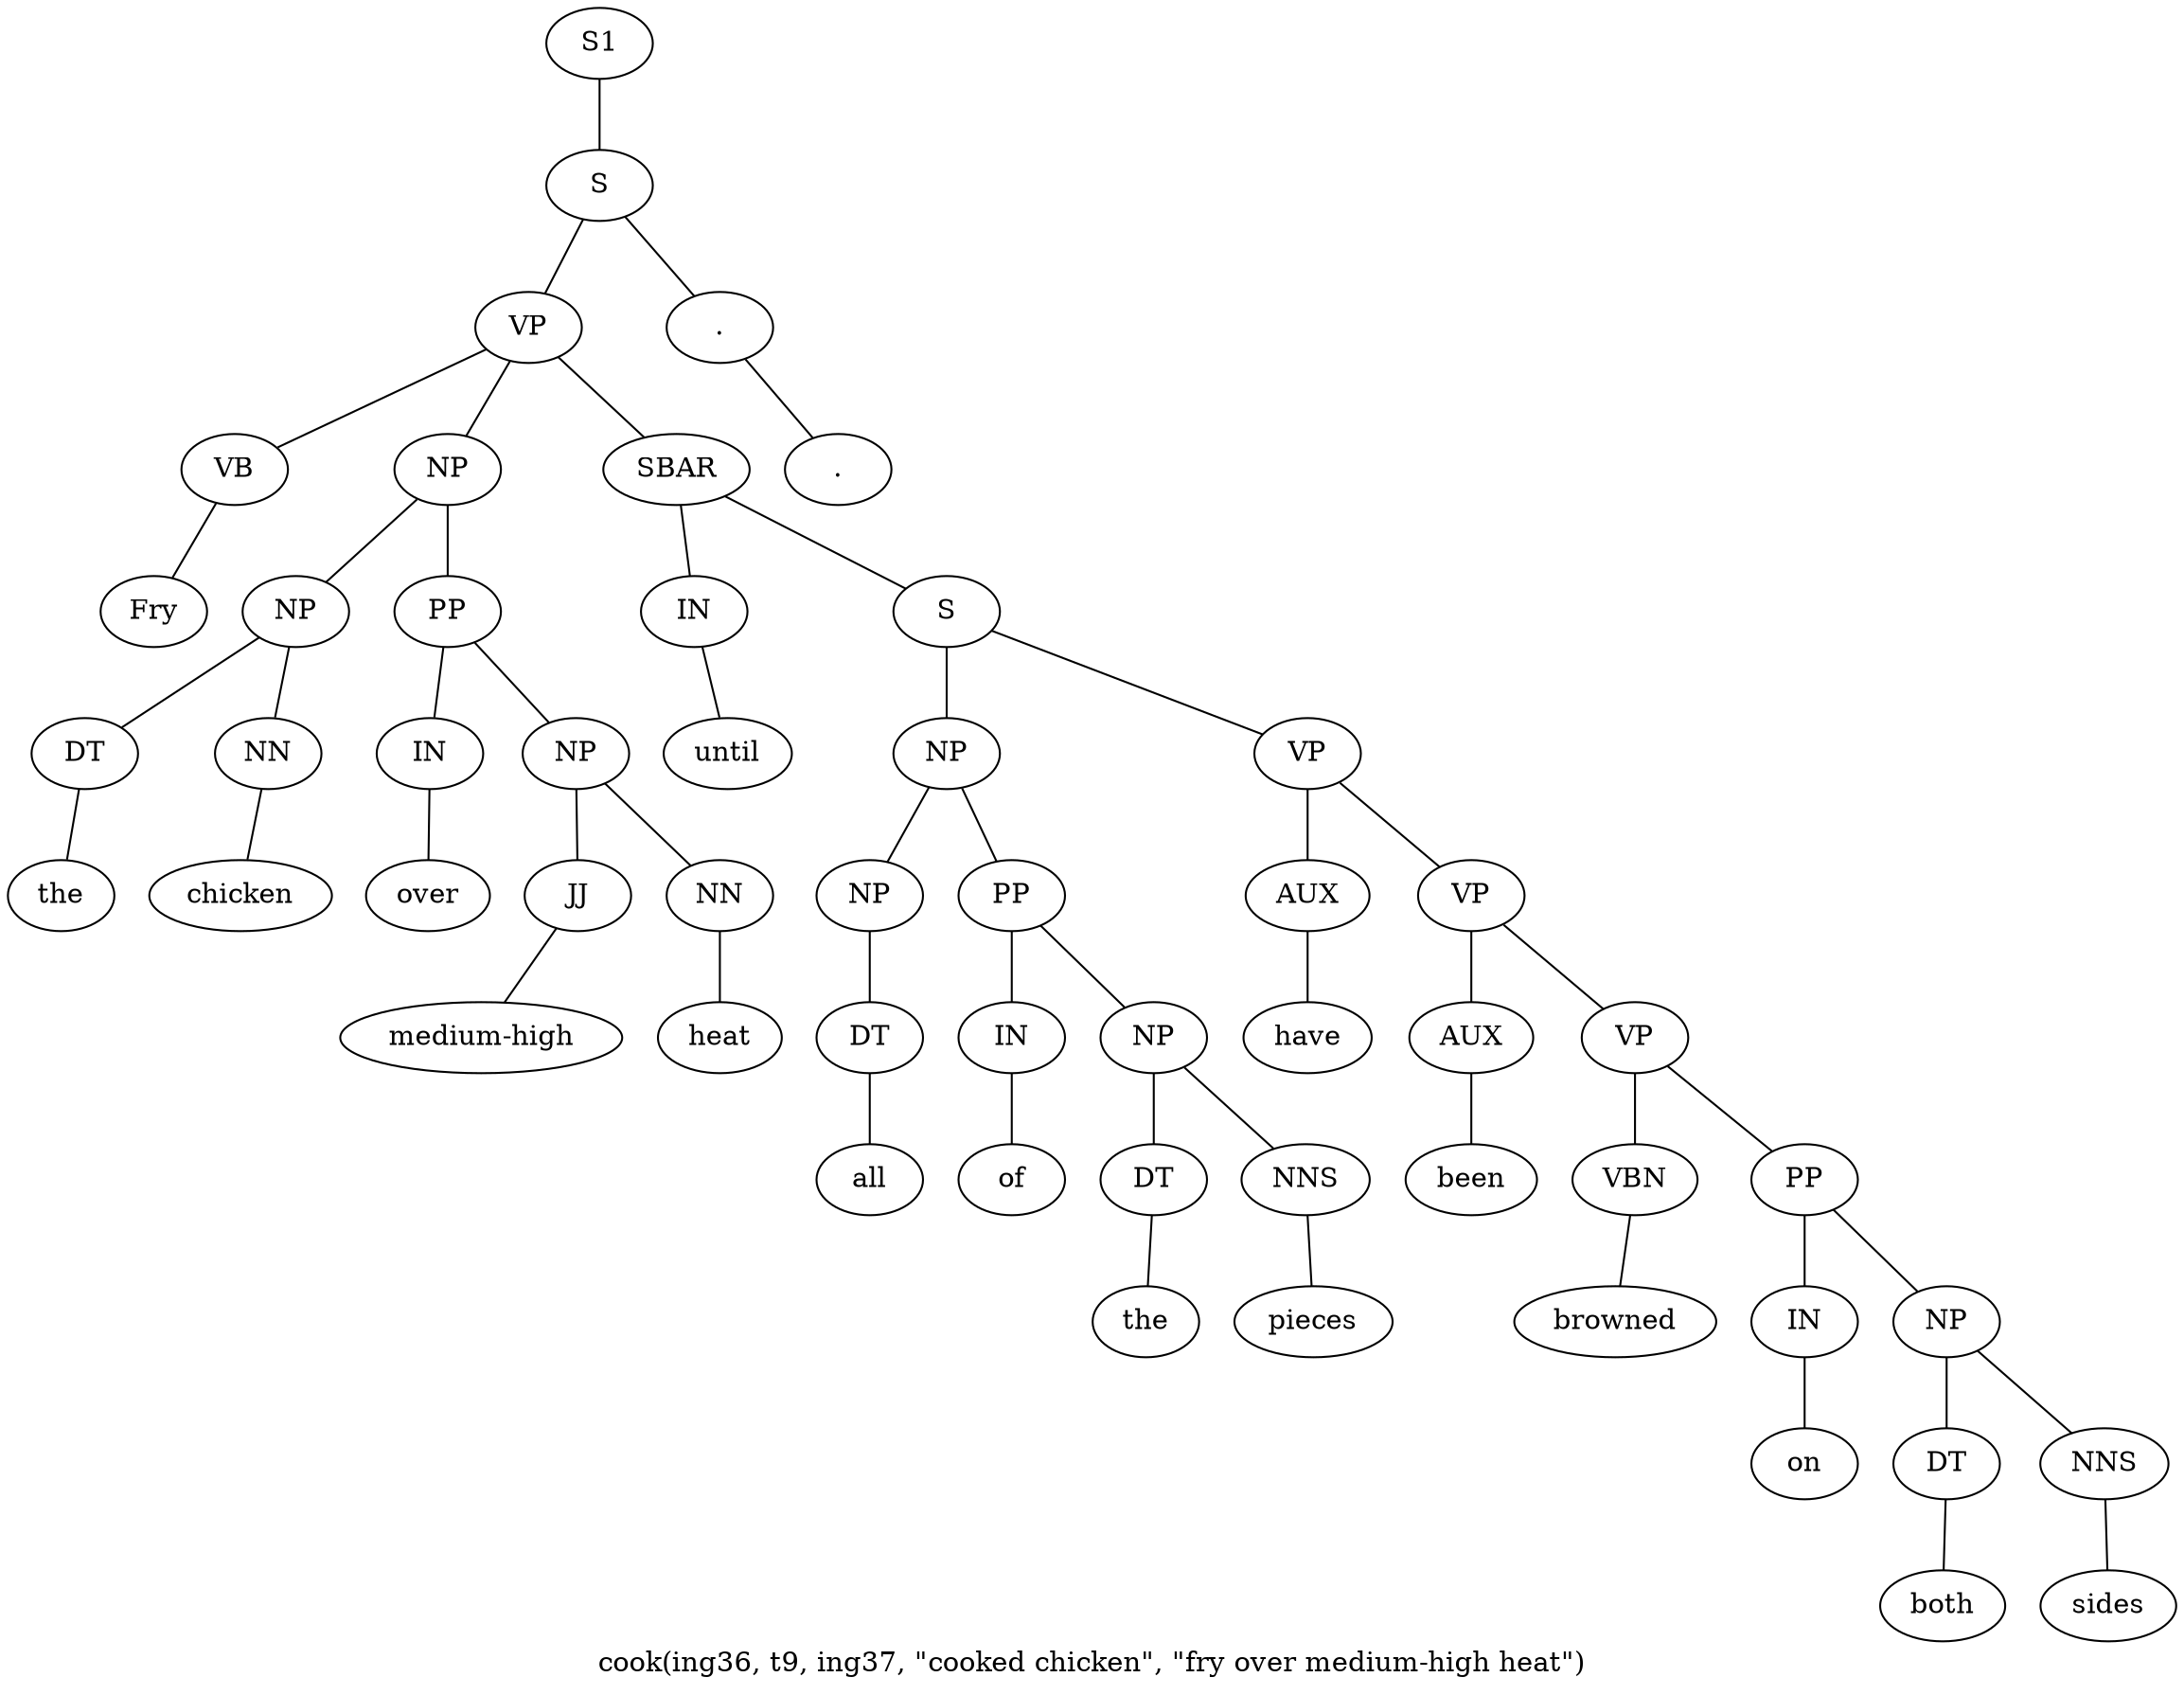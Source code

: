 graph SyntaxGraph {
	label = "cook(ing36, t9, ing37, \"cooked chicken\", \"fry over medium-high heat\")";
	Node0 [label="S1"];
	Node1 [label="S"];
	Node2 [label="VP"];
	Node3 [label="VB"];
	Node4 [label="Fry"];
	Node5 [label="NP"];
	Node6 [label="NP"];
	Node7 [label="DT"];
	Node8 [label="the"];
	Node9 [label="NN"];
	Node10 [label="chicken"];
	Node11 [label="PP"];
	Node12 [label="IN"];
	Node13 [label="over"];
	Node14 [label="NP"];
	Node15 [label="JJ"];
	Node16 [label="medium-high"];
	Node17 [label="NN"];
	Node18 [label="heat"];
	Node19 [label="SBAR"];
	Node20 [label="IN"];
	Node21 [label="until"];
	Node22 [label="S"];
	Node23 [label="NP"];
	Node24 [label="NP"];
	Node25 [label="DT"];
	Node26 [label="all"];
	Node27 [label="PP"];
	Node28 [label="IN"];
	Node29 [label="of"];
	Node30 [label="NP"];
	Node31 [label="DT"];
	Node32 [label="the"];
	Node33 [label="NNS"];
	Node34 [label="pieces"];
	Node35 [label="VP"];
	Node36 [label="AUX"];
	Node37 [label="have"];
	Node38 [label="VP"];
	Node39 [label="AUX"];
	Node40 [label="been"];
	Node41 [label="VP"];
	Node42 [label="VBN"];
	Node43 [label="browned"];
	Node44 [label="PP"];
	Node45 [label="IN"];
	Node46 [label="on"];
	Node47 [label="NP"];
	Node48 [label="DT"];
	Node49 [label="both"];
	Node50 [label="NNS"];
	Node51 [label="sides"];
	Node52 [label="."];
	Node53 [label="."];

	Node0 -- Node1;
	Node1 -- Node2;
	Node1 -- Node52;
	Node2 -- Node3;
	Node2 -- Node5;
	Node2 -- Node19;
	Node3 -- Node4;
	Node5 -- Node6;
	Node5 -- Node11;
	Node6 -- Node7;
	Node6 -- Node9;
	Node7 -- Node8;
	Node9 -- Node10;
	Node11 -- Node12;
	Node11 -- Node14;
	Node12 -- Node13;
	Node14 -- Node15;
	Node14 -- Node17;
	Node15 -- Node16;
	Node17 -- Node18;
	Node19 -- Node20;
	Node19 -- Node22;
	Node20 -- Node21;
	Node22 -- Node23;
	Node22 -- Node35;
	Node23 -- Node24;
	Node23 -- Node27;
	Node24 -- Node25;
	Node25 -- Node26;
	Node27 -- Node28;
	Node27 -- Node30;
	Node28 -- Node29;
	Node30 -- Node31;
	Node30 -- Node33;
	Node31 -- Node32;
	Node33 -- Node34;
	Node35 -- Node36;
	Node35 -- Node38;
	Node36 -- Node37;
	Node38 -- Node39;
	Node38 -- Node41;
	Node39 -- Node40;
	Node41 -- Node42;
	Node41 -- Node44;
	Node42 -- Node43;
	Node44 -- Node45;
	Node44 -- Node47;
	Node45 -- Node46;
	Node47 -- Node48;
	Node47 -- Node50;
	Node48 -- Node49;
	Node50 -- Node51;
	Node52 -- Node53;
}